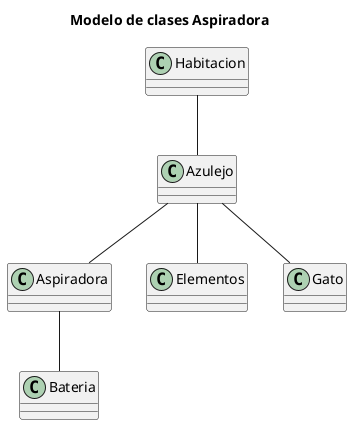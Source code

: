 @startuml

title Modelo de clases Aspiradora

class Habitacion { 

}

Class Azulejo {  

}

class Aspiradora { 

}

class Elementos  { 

}

class Gato { 

}

class Bateria { 
}

Habitacion -- Azulejo
Azulejo -- Aspiradora
Azulejo--Elementos 
Azulejo -- Gato
Aspiradora -- Bateria

@enduml
